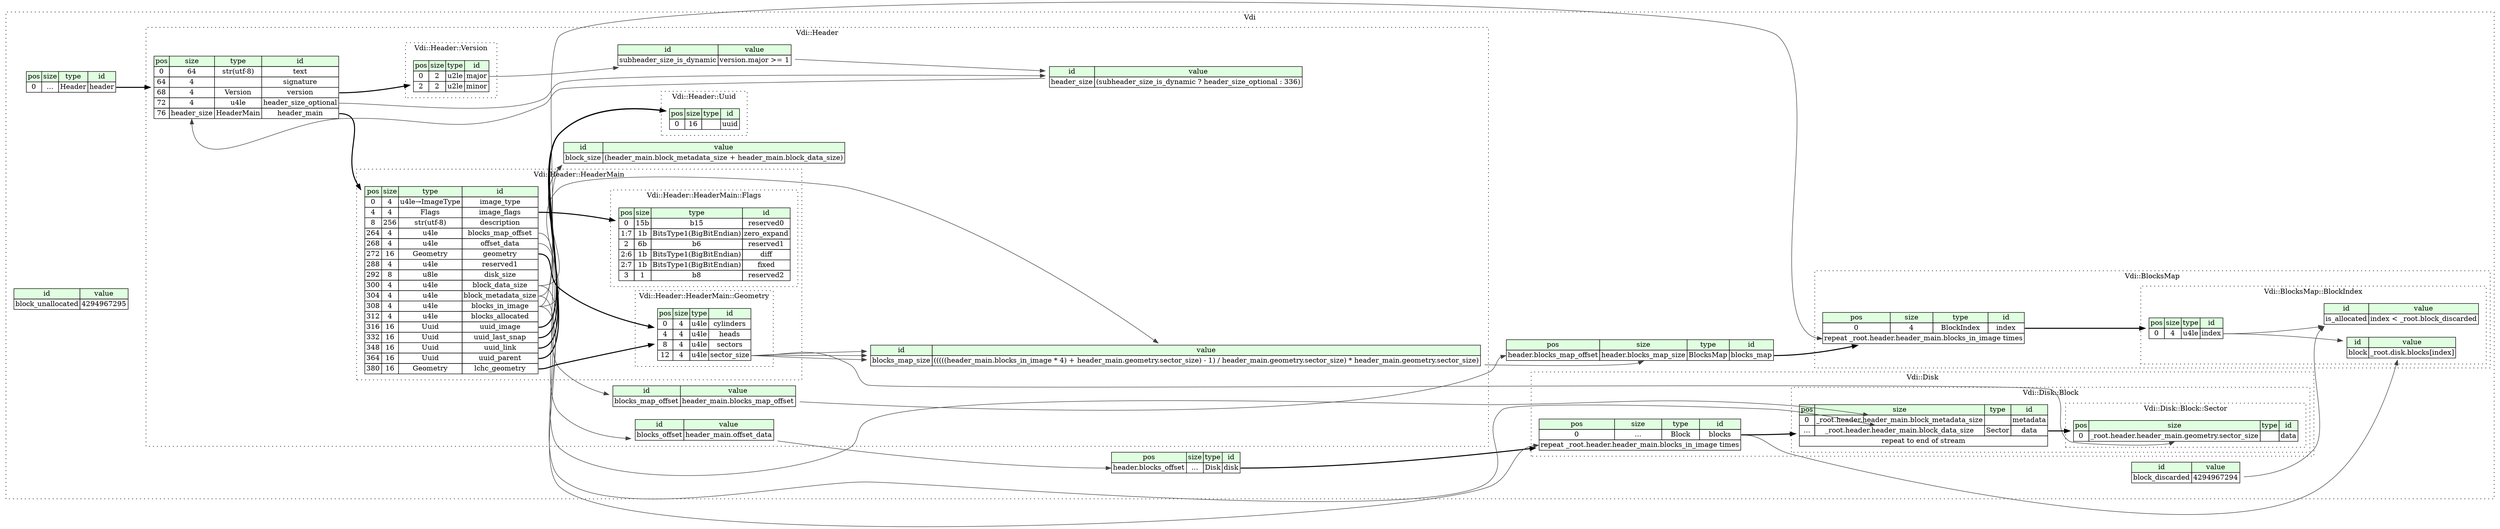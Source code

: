 digraph {
	rankdir=LR;
	node [shape=plaintext];
	subgraph cluster__vdi {
		label="Vdi";
		graph[style=dotted];

		vdi__seq [label=<<TABLE BORDER="0" CELLBORDER="1" CELLSPACING="0">
			<TR><TD BGCOLOR="#E0FFE0">pos</TD><TD BGCOLOR="#E0FFE0">size</TD><TD BGCOLOR="#E0FFE0">type</TD><TD BGCOLOR="#E0FFE0">id</TD></TR>
			<TR><TD PORT="header_pos">0</TD><TD PORT="header_size">...</TD><TD>Header</TD><TD PORT="header_type">header</TD></TR>
		</TABLE>>];
		vdi__inst__block_discarded [label=<<TABLE BORDER="0" CELLBORDER="1" CELLSPACING="0">
			<TR><TD BGCOLOR="#E0FFE0">id</TD><TD BGCOLOR="#E0FFE0">value</TD></TR>
			<TR><TD>block_discarded</TD><TD>4294967294</TD></TR>
		</TABLE>>];
		vdi__inst__block_unallocated [label=<<TABLE BORDER="0" CELLBORDER="1" CELLSPACING="0">
			<TR><TD BGCOLOR="#E0FFE0">id</TD><TD BGCOLOR="#E0FFE0">value</TD></TR>
			<TR><TD>block_unallocated</TD><TD>4294967295</TD></TR>
		</TABLE>>];
		vdi__inst__blocks_map [label=<<TABLE BORDER="0" CELLBORDER="1" CELLSPACING="0">
			<TR><TD BGCOLOR="#E0FFE0">pos</TD><TD BGCOLOR="#E0FFE0">size</TD><TD BGCOLOR="#E0FFE0">type</TD><TD BGCOLOR="#E0FFE0">id</TD></TR>
			<TR><TD PORT="blocks_map_pos">header.blocks_map_offset</TD><TD PORT="blocks_map_size">header.blocks_map_size</TD><TD>BlocksMap</TD><TD PORT="blocks_map_type">blocks_map</TD></TR>
		</TABLE>>];
		vdi__inst__disk [label=<<TABLE BORDER="0" CELLBORDER="1" CELLSPACING="0">
			<TR><TD BGCOLOR="#E0FFE0">pos</TD><TD BGCOLOR="#E0FFE0">size</TD><TD BGCOLOR="#E0FFE0">type</TD><TD BGCOLOR="#E0FFE0">id</TD></TR>
			<TR><TD PORT="disk_pos">header.blocks_offset</TD><TD PORT="disk_size">...</TD><TD>Disk</TD><TD PORT="disk_type">disk</TD></TR>
		</TABLE>>];
		subgraph cluster__header {
			label="Vdi::Header";
			graph[style=dotted];

			header__seq [label=<<TABLE BORDER="0" CELLBORDER="1" CELLSPACING="0">
				<TR><TD BGCOLOR="#E0FFE0">pos</TD><TD BGCOLOR="#E0FFE0">size</TD><TD BGCOLOR="#E0FFE0">type</TD><TD BGCOLOR="#E0FFE0">id</TD></TR>
				<TR><TD PORT="text_pos">0</TD><TD PORT="text_size">64</TD><TD>str(utf-8)</TD><TD PORT="text_type">text</TD></TR>
				<TR><TD PORT="signature_pos">64</TD><TD PORT="signature_size">4</TD><TD></TD><TD PORT="signature_type">signature</TD></TR>
				<TR><TD PORT="version_pos">68</TD><TD PORT="version_size">4</TD><TD>Version</TD><TD PORT="version_type">version</TD></TR>
				<TR><TD PORT="header_size_optional_pos">72</TD><TD PORT="header_size_optional_size">4</TD><TD>u4le</TD><TD PORT="header_size_optional_type">header_size_optional</TD></TR>
				<TR><TD PORT="header_main_pos">76</TD><TD PORT="header_main_size">header_size</TD><TD>HeaderMain</TD><TD PORT="header_main_type">header_main</TD></TR>
			</TABLE>>];
			header__inst__header_size [label=<<TABLE BORDER="0" CELLBORDER="1" CELLSPACING="0">
				<TR><TD BGCOLOR="#E0FFE0">id</TD><TD BGCOLOR="#E0FFE0">value</TD></TR>
				<TR><TD>header_size</TD><TD>(subheader_size_is_dynamic ? header_size_optional : 336)</TD></TR>
			</TABLE>>];
			header__inst__blocks_map_offset [label=<<TABLE BORDER="0" CELLBORDER="1" CELLSPACING="0">
				<TR><TD BGCOLOR="#E0FFE0">id</TD><TD BGCOLOR="#E0FFE0">value</TD></TR>
				<TR><TD>blocks_map_offset</TD><TD>header_main.blocks_map_offset</TD></TR>
			</TABLE>>];
			header__inst__subheader_size_is_dynamic [label=<<TABLE BORDER="0" CELLBORDER="1" CELLSPACING="0">
				<TR><TD BGCOLOR="#E0FFE0">id</TD><TD BGCOLOR="#E0FFE0">value</TD></TR>
				<TR><TD>subheader_size_is_dynamic</TD><TD>version.major &gt;= 1</TD></TR>
			</TABLE>>];
			header__inst__blocks_offset [label=<<TABLE BORDER="0" CELLBORDER="1" CELLSPACING="0">
				<TR><TD BGCOLOR="#E0FFE0">id</TD><TD BGCOLOR="#E0FFE0">value</TD></TR>
				<TR><TD>blocks_offset</TD><TD>header_main.offset_data</TD></TR>
			</TABLE>>];
			header__inst__block_size [label=<<TABLE BORDER="0" CELLBORDER="1" CELLSPACING="0">
				<TR><TD BGCOLOR="#E0FFE0">id</TD><TD BGCOLOR="#E0FFE0">value</TD></TR>
				<TR><TD>block_size</TD><TD>(header_main.block_metadata_size + header_main.block_data_size)</TD></TR>
			</TABLE>>];
			header__inst__blocks_map_size [label=<<TABLE BORDER="0" CELLBORDER="1" CELLSPACING="0">
				<TR><TD BGCOLOR="#E0FFE0">id</TD><TD BGCOLOR="#E0FFE0">value</TD></TR>
				<TR><TD>blocks_map_size</TD><TD>(((((header_main.blocks_in_image * 4) + header_main.geometry.sector_size) - 1) / header_main.geometry.sector_size) * header_main.geometry.sector_size)</TD></TR>
			</TABLE>>];
			subgraph cluster__uuid {
				label="Vdi::Header::Uuid";
				graph[style=dotted];

				uuid__seq [label=<<TABLE BORDER="0" CELLBORDER="1" CELLSPACING="0">
					<TR><TD BGCOLOR="#E0FFE0">pos</TD><TD BGCOLOR="#E0FFE0">size</TD><TD BGCOLOR="#E0FFE0">type</TD><TD BGCOLOR="#E0FFE0">id</TD></TR>
					<TR><TD PORT="uuid_pos">0</TD><TD PORT="uuid_size">16</TD><TD></TD><TD PORT="uuid_type">uuid</TD></TR>
				</TABLE>>];
			}
			subgraph cluster__version {
				label="Vdi::Header::Version";
				graph[style=dotted];

				version__seq [label=<<TABLE BORDER="0" CELLBORDER="1" CELLSPACING="0">
					<TR><TD BGCOLOR="#E0FFE0">pos</TD><TD BGCOLOR="#E0FFE0">size</TD><TD BGCOLOR="#E0FFE0">type</TD><TD BGCOLOR="#E0FFE0">id</TD></TR>
					<TR><TD PORT="major_pos">0</TD><TD PORT="major_size">2</TD><TD>u2le</TD><TD PORT="major_type">major</TD></TR>
					<TR><TD PORT="minor_pos">2</TD><TD PORT="minor_size">2</TD><TD>u2le</TD><TD PORT="minor_type">minor</TD></TR>
				</TABLE>>];
			}
			subgraph cluster__header_main {
				label="Vdi::Header::HeaderMain";
				graph[style=dotted];

				header_main__seq [label=<<TABLE BORDER="0" CELLBORDER="1" CELLSPACING="0">
					<TR><TD BGCOLOR="#E0FFE0">pos</TD><TD BGCOLOR="#E0FFE0">size</TD><TD BGCOLOR="#E0FFE0">type</TD><TD BGCOLOR="#E0FFE0">id</TD></TR>
					<TR><TD PORT="image_type_pos">0</TD><TD PORT="image_type_size">4</TD><TD>u4le→ImageType</TD><TD PORT="image_type_type">image_type</TD></TR>
					<TR><TD PORT="image_flags_pos">4</TD><TD PORT="image_flags_size">4</TD><TD>Flags</TD><TD PORT="image_flags_type">image_flags</TD></TR>
					<TR><TD PORT="description_pos">8</TD><TD PORT="description_size">256</TD><TD>str(utf-8)</TD><TD PORT="description_type">description</TD></TR>
					<TR><TD PORT="blocks_map_offset_pos">264</TD><TD PORT="blocks_map_offset_size">4</TD><TD>u4le</TD><TD PORT="blocks_map_offset_type">blocks_map_offset</TD></TR>
					<TR><TD PORT="offset_data_pos">268</TD><TD PORT="offset_data_size">4</TD><TD>u4le</TD><TD PORT="offset_data_type">offset_data</TD></TR>
					<TR><TD PORT="geometry_pos">272</TD><TD PORT="geometry_size">16</TD><TD>Geometry</TD><TD PORT="geometry_type">geometry</TD></TR>
					<TR><TD PORT="reserved1_pos">288</TD><TD PORT="reserved1_size">4</TD><TD>u4le</TD><TD PORT="reserved1_type">reserved1</TD></TR>
					<TR><TD PORT="disk_size_pos">292</TD><TD PORT="disk_size_size">8</TD><TD>u8le</TD><TD PORT="disk_size_type">disk_size</TD></TR>
					<TR><TD PORT="block_data_size_pos">300</TD><TD PORT="block_data_size_size">4</TD><TD>u4le</TD><TD PORT="block_data_size_type">block_data_size</TD></TR>
					<TR><TD PORT="block_metadata_size_pos">304</TD><TD PORT="block_metadata_size_size">4</TD><TD>u4le</TD><TD PORT="block_metadata_size_type">block_metadata_size</TD></TR>
					<TR><TD PORT="blocks_in_image_pos">308</TD><TD PORT="blocks_in_image_size">4</TD><TD>u4le</TD><TD PORT="blocks_in_image_type">blocks_in_image</TD></TR>
					<TR><TD PORT="blocks_allocated_pos">312</TD><TD PORT="blocks_allocated_size">4</TD><TD>u4le</TD><TD PORT="blocks_allocated_type">blocks_allocated</TD></TR>
					<TR><TD PORT="uuid_image_pos">316</TD><TD PORT="uuid_image_size">16</TD><TD>Uuid</TD><TD PORT="uuid_image_type">uuid_image</TD></TR>
					<TR><TD PORT="uuid_last_snap_pos">332</TD><TD PORT="uuid_last_snap_size">16</TD><TD>Uuid</TD><TD PORT="uuid_last_snap_type">uuid_last_snap</TD></TR>
					<TR><TD PORT="uuid_link_pos">348</TD><TD PORT="uuid_link_size">16</TD><TD>Uuid</TD><TD PORT="uuid_link_type">uuid_link</TD></TR>
					<TR><TD PORT="uuid_parent_pos">364</TD><TD PORT="uuid_parent_size">16</TD><TD>Uuid</TD><TD PORT="uuid_parent_type">uuid_parent</TD></TR>
					<TR><TD PORT="lchc_geometry_pos">380</TD><TD PORT="lchc_geometry_size">16</TD><TD>Geometry</TD><TD PORT="lchc_geometry_type">lchc_geometry</TD></TR>
				</TABLE>>];
				subgraph cluster__geometry {
					label="Vdi::Header::HeaderMain::Geometry";
					graph[style=dotted];

					geometry__seq [label=<<TABLE BORDER="0" CELLBORDER="1" CELLSPACING="0">
						<TR><TD BGCOLOR="#E0FFE0">pos</TD><TD BGCOLOR="#E0FFE0">size</TD><TD BGCOLOR="#E0FFE0">type</TD><TD BGCOLOR="#E0FFE0">id</TD></TR>
						<TR><TD PORT="cylinders_pos">0</TD><TD PORT="cylinders_size">4</TD><TD>u4le</TD><TD PORT="cylinders_type">cylinders</TD></TR>
						<TR><TD PORT="heads_pos">4</TD><TD PORT="heads_size">4</TD><TD>u4le</TD><TD PORT="heads_type">heads</TD></TR>
						<TR><TD PORT="sectors_pos">8</TD><TD PORT="sectors_size">4</TD><TD>u4le</TD><TD PORT="sectors_type">sectors</TD></TR>
						<TR><TD PORT="sector_size_pos">12</TD><TD PORT="sector_size_size">4</TD><TD>u4le</TD><TD PORT="sector_size_type">sector_size</TD></TR>
					</TABLE>>];
				}
				subgraph cluster__flags {
					label="Vdi::Header::HeaderMain::Flags";
					graph[style=dotted];

					flags__seq [label=<<TABLE BORDER="0" CELLBORDER="1" CELLSPACING="0">
						<TR><TD BGCOLOR="#E0FFE0">pos</TD><TD BGCOLOR="#E0FFE0">size</TD><TD BGCOLOR="#E0FFE0">type</TD><TD BGCOLOR="#E0FFE0">id</TD></TR>
						<TR><TD PORT="reserved0_pos">0</TD><TD PORT="reserved0_size">15b</TD><TD>b15</TD><TD PORT="reserved0_type">reserved0</TD></TR>
						<TR><TD PORT="zero_expand_pos">1:7</TD><TD PORT="zero_expand_size">1b</TD><TD>BitsType1(BigBitEndian)</TD><TD PORT="zero_expand_type">zero_expand</TD></TR>
						<TR><TD PORT="reserved1_pos">2</TD><TD PORT="reserved1_size">6b</TD><TD>b6</TD><TD PORT="reserved1_type">reserved1</TD></TR>
						<TR><TD PORT="diff_pos">2:6</TD><TD PORT="diff_size">1b</TD><TD>BitsType1(BigBitEndian)</TD><TD PORT="diff_type">diff</TD></TR>
						<TR><TD PORT="fixed_pos">2:7</TD><TD PORT="fixed_size">1b</TD><TD>BitsType1(BigBitEndian)</TD><TD PORT="fixed_type">fixed</TD></TR>
						<TR><TD PORT="reserved2_pos">3</TD><TD PORT="reserved2_size">1</TD><TD>b8</TD><TD PORT="reserved2_type">reserved2</TD></TR>
					</TABLE>>];
				}
			}
		}
		subgraph cluster__blocks_map {
			label="Vdi::BlocksMap";
			graph[style=dotted];

			blocks_map__seq [label=<<TABLE BORDER="0" CELLBORDER="1" CELLSPACING="0">
				<TR><TD BGCOLOR="#E0FFE0">pos</TD><TD BGCOLOR="#E0FFE0">size</TD><TD BGCOLOR="#E0FFE0">type</TD><TD BGCOLOR="#E0FFE0">id</TD></TR>
				<TR><TD PORT="index_pos">0</TD><TD PORT="index_size">4</TD><TD>BlockIndex</TD><TD PORT="index_type">index</TD></TR>
				<TR><TD COLSPAN="4" PORT="index__repeat">repeat _root.header.header_main.blocks_in_image times</TD></TR>
			</TABLE>>];
			subgraph cluster__block_index {
				label="Vdi::BlocksMap::BlockIndex";
				graph[style=dotted];

				block_index__seq [label=<<TABLE BORDER="0" CELLBORDER="1" CELLSPACING="0">
					<TR><TD BGCOLOR="#E0FFE0">pos</TD><TD BGCOLOR="#E0FFE0">size</TD><TD BGCOLOR="#E0FFE0">type</TD><TD BGCOLOR="#E0FFE0">id</TD></TR>
					<TR><TD PORT="index_pos">0</TD><TD PORT="index_size">4</TD><TD>u4le</TD><TD PORT="index_type">index</TD></TR>
				</TABLE>>];
				block_index__inst__is_allocated [label=<<TABLE BORDER="0" CELLBORDER="1" CELLSPACING="0">
					<TR><TD BGCOLOR="#E0FFE0">id</TD><TD BGCOLOR="#E0FFE0">value</TD></TR>
					<TR><TD>is_allocated</TD><TD>index &lt; _root.block_discarded</TD></TR>
				</TABLE>>];
				block_index__inst__block [label=<<TABLE BORDER="0" CELLBORDER="1" CELLSPACING="0">
					<TR><TD BGCOLOR="#E0FFE0">id</TD><TD BGCOLOR="#E0FFE0">value</TD></TR>
					<TR><TD>block</TD><TD>_root.disk.blocks[index]</TD></TR>
				</TABLE>>];
			}
		}
		subgraph cluster__disk {
			label="Vdi::Disk";
			graph[style=dotted];

			disk__seq [label=<<TABLE BORDER="0" CELLBORDER="1" CELLSPACING="0">
				<TR><TD BGCOLOR="#E0FFE0">pos</TD><TD BGCOLOR="#E0FFE0">size</TD><TD BGCOLOR="#E0FFE0">type</TD><TD BGCOLOR="#E0FFE0">id</TD></TR>
				<TR><TD PORT="blocks_pos">0</TD><TD PORT="blocks_size">...</TD><TD>Block</TD><TD PORT="blocks_type">blocks</TD></TR>
				<TR><TD COLSPAN="4" PORT="blocks__repeat">repeat _root.header.header_main.blocks_in_image times</TD></TR>
			</TABLE>>];
			subgraph cluster__block {
				label="Vdi::Disk::Block";
				graph[style=dotted];

				block__seq [label=<<TABLE BORDER="0" CELLBORDER="1" CELLSPACING="0">
					<TR><TD BGCOLOR="#E0FFE0">pos</TD><TD BGCOLOR="#E0FFE0">size</TD><TD BGCOLOR="#E0FFE0">type</TD><TD BGCOLOR="#E0FFE0">id</TD></TR>
					<TR><TD PORT="metadata_pos">0</TD><TD PORT="metadata_size">_root.header.header_main.block_metadata_size</TD><TD></TD><TD PORT="metadata_type">metadata</TD></TR>
					<TR><TD PORT="data_pos">...</TD><TD PORT="data_size">_root.header.header_main.block_data_size</TD><TD>Sector</TD><TD PORT="data_type">data</TD></TR>
					<TR><TD COLSPAN="4" PORT="data__repeat">repeat to end of stream</TD></TR>
				</TABLE>>];
				subgraph cluster__sector {
					label="Vdi::Disk::Block::Sector";
					graph[style=dotted];

					sector__seq [label=<<TABLE BORDER="0" CELLBORDER="1" CELLSPACING="0">
						<TR><TD BGCOLOR="#E0FFE0">pos</TD><TD BGCOLOR="#E0FFE0">size</TD><TD BGCOLOR="#E0FFE0">type</TD><TD BGCOLOR="#E0FFE0">id</TD></TR>
						<TR><TD PORT="data_pos">0</TD><TD PORT="data_size">_root.header.header_main.geometry.sector_size</TD><TD></TD><TD PORT="data_type">data</TD></TR>
					</TABLE>>];
				}
			}
		}
	}
	vdi__seq:header_type -> header__seq [style=bold];
	header__inst__blocks_map_offset:blocks_map_offset_type -> vdi__inst__blocks_map:blocks_map_pos [color="#404040"];
	header__inst__blocks_map_size:blocks_map_size_type -> vdi__inst__blocks_map:blocks_map_size [color="#404040"];
	vdi__inst__blocks_map:blocks_map_type -> blocks_map__seq [style=bold];
	header__inst__blocks_offset:blocks_offset_type -> vdi__inst__disk:disk_pos [color="#404040"];
	vdi__inst__disk:disk_type -> disk__seq [style=bold];
	header__seq:version_type -> version__seq [style=bold];
	header__inst__header_size:header_size_type -> header__seq:header_main_size [color="#404040"];
	header__seq:header_main_type -> header_main__seq [style=bold];
	header__inst__subheader_size_is_dynamic:subheader_size_is_dynamic_type -> header__inst__header_size [color="#404040"];
	header__seq:header_size_optional_type -> header__inst__header_size [color="#404040"];
	header_main__seq:blocks_map_offset_type -> header__inst__blocks_map_offset [color="#404040"];
	version__seq:major_type -> header__inst__subheader_size_is_dynamic [color="#404040"];
	header_main__seq:offset_data_type -> header__inst__blocks_offset [color="#404040"];
	header_main__seq:block_metadata_size_type -> header__inst__block_size [color="#404040"];
	header_main__seq:block_data_size_type -> header__inst__block_size [color="#404040"];
	header_main__seq:blocks_in_image_type -> header__inst__blocks_map_size [color="#404040"];
	geometry__seq:sector_size_type -> header__inst__blocks_map_size [color="#404040"];
	geometry__seq:sector_size_type -> header__inst__blocks_map_size [color="#404040"];
	geometry__seq:sector_size_type -> header__inst__blocks_map_size [color="#404040"];
	header_main__seq:image_flags_type -> flags__seq [style=bold];
	header_main__seq:geometry_type -> geometry__seq [style=bold];
	header_main__seq:uuid_image_type -> uuid__seq [style=bold];
	header_main__seq:uuid_last_snap_type -> uuid__seq [style=bold];
	header_main__seq:uuid_link_type -> uuid__seq [style=bold];
	header_main__seq:uuid_parent_type -> uuid__seq [style=bold];
	header_main__seq:lchc_geometry_type -> geometry__seq [style=bold];
	blocks_map__seq:index_type -> block_index__seq [style=bold];
	header_main__seq:blocks_in_image_type -> blocks_map__seq:index__repeat [color="#404040"];
	block_index__seq:index_type -> block_index__inst__is_allocated [color="#404040"];
	vdi__inst__block_discarded:block_discarded_type -> block_index__inst__is_allocated [color="#404040"];
	disk__seq:blocks_type -> block_index__inst__block [color="#404040"];
	block_index__seq:index_type -> block_index__inst__block [color="#404040"];
	disk__seq:blocks_type -> block__seq [style=bold];
	header_main__seq:blocks_in_image_type -> disk__seq:blocks__repeat [color="#404040"];
	header_main__seq:block_metadata_size_type -> block__seq:metadata_size [color="#404040"];
	header_main__seq:block_data_size_type -> block__seq:data_size [color="#404040"];
	block__seq:data_type -> sector__seq [style=bold];
	geometry__seq:sector_size_type -> sector__seq:data_size [color="#404040"];
}
